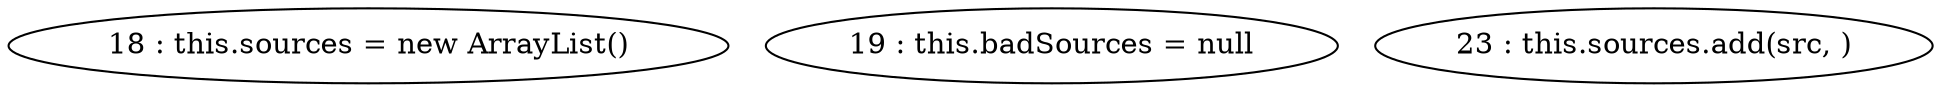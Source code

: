 digraph G {
"18 : this.sources = new ArrayList()"
"19 : this.badSources = null"
"23 : this.sources.add(src, )"
}